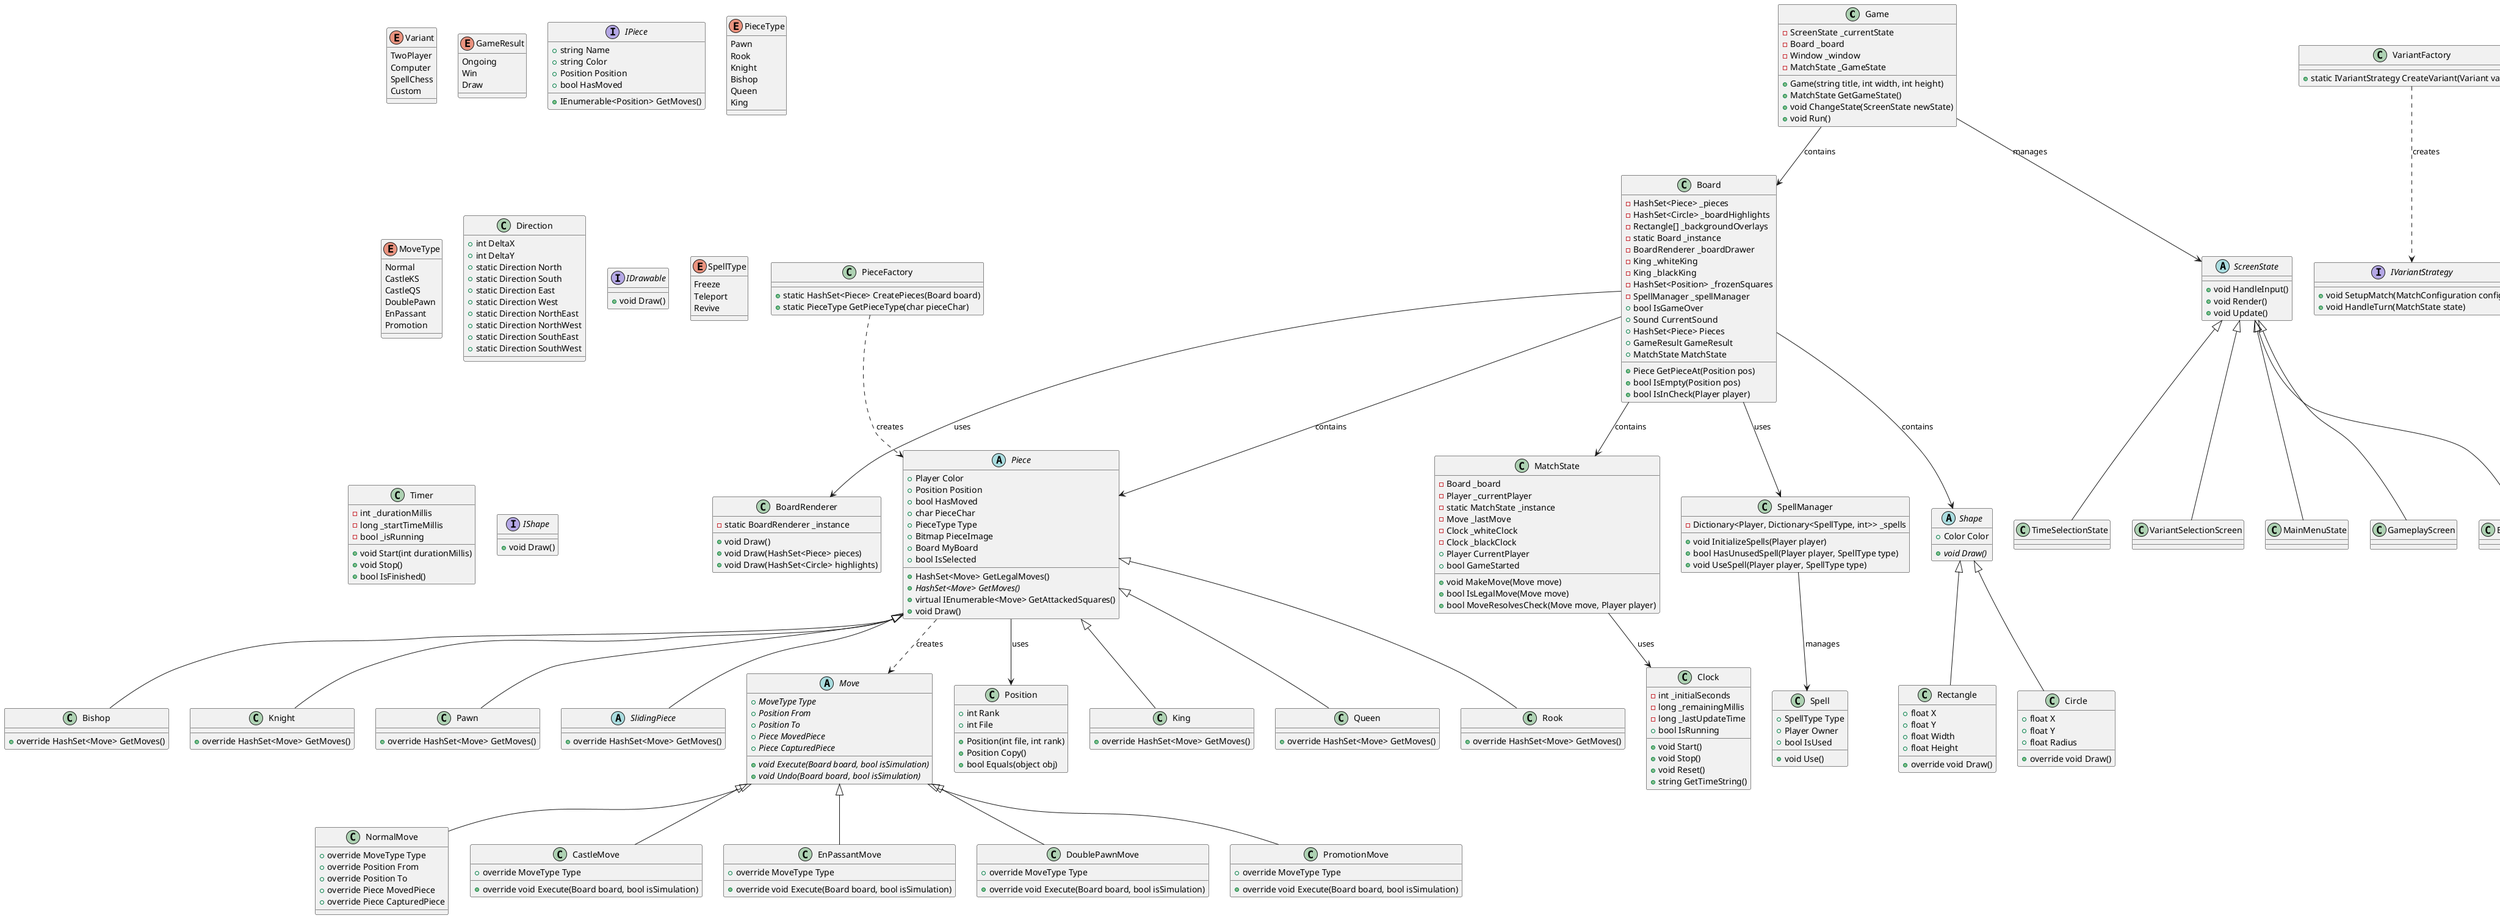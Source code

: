 @startuml Chess Project Overview

' Main Game Components
class Game {
  -ScreenState _currentState
  -Board _board
  -Window _window
  -MatchState _GameState
  +Game(string title, int width, int height)
  +MatchState GetGameState()
  +void ChangeState(ScreenState newState)
  +void Run()
}

enum Variant {
  TwoPlayer
  Computer
  SpellChess
  Custom
}

enum GameResult {
  Ongoing
  Win
  Draw
}

' Board and Rendering
class Board {
  -HashSet<Piece> _pieces
  -HashSet<Circle> _boardHighlights
  -Rectangle[] _backgroundOverlays
  -static Board _instance
  -BoardRenderer _boardDrawer
  -King _whiteKing
  -King _blackKing
  -HashSet<Position> _frozenSquares
  -SpellManager _spellManager
  +bool IsGameOver
  +Sound CurrentSound
  +HashSet<Piece> Pieces
  +GameResult GameResult
  +MatchState MatchState
  +Piece GetPieceAt(Position pos)
  +bool IsEmpty(Position pos)
  +bool IsInCheck(Player player)
}

class BoardRenderer {
  -static BoardRenderer _instance
  +void Draw()
  +void Draw(HashSet<Piece> pieces)
  +void Draw(HashSet<Circle> highlights)
}

' Pieces
interface IPiece {
  +string Name
  +string Color
  +Position Position
  +bool HasMoved
  +IEnumerable<Position> GetMoves()
}

abstract class Piece {
  +Player Color
  +Position Position
  +bool HasMoved
  +char PieceChar
  +PieceType Type
  +Bitmap PieceImage
  +Board MyBoard
  +bool IsSelected
  +HashSet<Move> GetLegalMoves()
  +{abstract} HashSet<Move> GetMoves()
  +virtual IEnumerable<Move> GetAttackedSquares()
  +void Draw()
}

class King extends Piece {
  +override HashSet<Move> GetMoves()
}

class Queen extends Piece {
  +override HashSet<Move> GetMoves()
}

class Rook extends Piece {
  +override HashSet<Move> GetMoves()
}

class Bishop extends Piece {
  +override HashSet<Move> GetMoves()
}

class Knight extends Piece {
  +override HashSet<Move> GetMoves()
}

class Pawn extends Piece {
  +override HashSet<Move> GetMoves()
}

abstract class SlidingPiece extends Piece {
  +override HashSet<Move> GetMoves()
}

enum PieceType {
  Pawn
  Rook
  Knight
  Bishop
  Queen
  King
}

' Move System
abstract class Move {
  +{abstract} MoveType Type
  +{abstract} Position From
  +{abstract} Position To
  +{abstract} Piece MovedPiece
  +{abstract} Piece CapturedPiece
  +{abstract} void Execute(Board board, bool isSimulation)
  +{abstract} void Undo(Board board, bool isSimulation)
}

enum MoveType {
  Normal
  CastleKS
  CastleQS
  DoublePawn
  EnPassant
  Promotion
}

class NormalMove extends Move {
  +override MoveType Type
  +override Position From
  +override Position To
  +override Piece MovedPiece
  +override Piece CapturedPiece
}

class CastleMove extends Move {
  +override MoveType Type
  +override void Execute(Board board, bool isSimulation)
}

class EnPassantMove extends Move {
  +override MoveType Type
  +override void Execute(Board board, bool isSimulation)
}

class DoublePawnMove extends Move {
  +override MoveType Type
  +override void Execute(Board board, bool isSimulation)
}

class PromotionMove extends Move {
  +override MoveType Type
  +override void Execute(Board board, bool isSimulation)
}

' Positioning
class Position {
  +int Rank
  +int File
  +Position(int file, int rank)
  +Position Copy()
  +bool Equals(object obj)
}

class Direction {
  +int DeltaX
  +int DeltaY
  +static Direction North
  +static Direction South
  +static Direction East
  +static Direction West
  +static Direction NorthEast
  +static Direction NorthWest
  +static Direction SouthEast
  +static Direction SouthWest
}

' UI Components
interface IDrawable {
  +void Draw()
}

abstract class ScreenState {
  +void HandleInput()
  +void Render()
  +void Update()
}

class MainMenuState extends ScreenState {
}

class GameplayScreen extends ScreenState {
}

class BoardSetupScreen extends ScreenState {
}

class TimeSelectionState extends ScreenState {
}

class VariantSelectionScreen extends ScreenState {
}

class MatchState {
  -Board _board
  -Player _currentPlayer
  -static MatchState _instance
  -Move _lastMove
  -Clock _whiteClock
  -Clock _blackClock
  +Player CurrentPlayer
  +bool GameStarted
  +void MakeMove(Move move)
  +bool IsLegalMove(Move move)
  +bool MoveResolvesCheck(Move move, Player player)
}

' Spell System
class SpellManager {
  -Dictionary<Player, Dictionary<SpellType, int>> _spells
  +void InitializeSpells(Player player)
  +bool HasUnusedSpell(Player player, SpellType type)
  +void UseSpell(Player player, SpellType type)
}

enum SpellType {
  Freeze
  Teleport
  Revive
}

class Spell {
  +SpellType Type
  +Player Owner
  +bool IsUsed
  +void Use()
}

' Factories
class PieceFactory {
  +static HashSet<Piece> CreatePieces(Board board)
  +static PieceType GetPieceType(char pieceChar)
}

class VariantFactory {
  +static IVariantStrategy CreateVariant(Variant variant)
}

interface IVariantStrategy {
  +void SetupMatch(MatchConfiguration config)
  +void HandleTurn(MatchState state)
}

' Utility Components
class Clock {
  -int _initialSeconds
  -long _remainingMillis
  -long _lastUpdateTime
  +bool IsRunning
  +void Start()
  +void Stop()
  +void Reset()
  +string GetTimeString()
}

class Timer {
  -int _durationMillis
  -long _startTimeMillis
  -bool _isRunning
  +void Start(int durationMillis)
  +void Stop()
  +bool IsFinished()
}

' Shape Components
interface IShape {
  +void Draw()
}

abstract class Shape {
  +Color Color
  +{abstract} void Draw()
}

class Circle extends Shape {
  +float X
  +float Y
  +float Radius
  +override void Draw()
}

class Rectangle extends Shape {
  +float X
  +float Y
  +float Width
  +float Height
  +override void Draw()
}

' Relationships
Game --> Board : contains
Game --> ScreenState : manages
Board --> BoardRenderer : uses
Board --> Piece : contains
Piece ..> Move : creates
Board --> MatchState : contains
MatchState --> Clock : uses
Piece --> Position : uses
Board --> SpellManager : uses
SpellManager --> Spell : manages
PieceFactory ..> Piece : creates
VariantFactory ..> IVariantStrategy : creates
Board --> Shape : contains

@enduml 